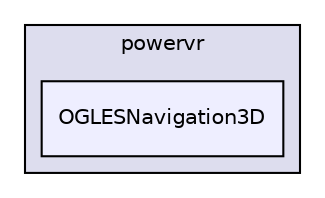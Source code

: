 digraph "PVR/SDK_3.4/Examples/Advanced/Navigation3D/OGLES/Build/Android/src/com/powervr/OGLESNavigation3D" {
  compound=true
  node [ fontsize="10", fontname="Helvetica"];
  edge [ labelfontsize="10", labelfontname="Helvetica"];
  subgraph clusterdir_5cb7f923c3030e8be3c95a8ec5776ac0 {
    graph [ bgcolor="#ddddee", pencolor="black", label="powervr" fontname="Helvetica", fontsize="10", URL="dir_5cb7f923c3030e8be3c95a8ec5776ac0.html"]
  dir_76009c4c6efaac21bee12361dba483d2 [shape=box, label="OGLESNavigation3D", style="filled", fillcolor="#eeeeff", pencolor="black", URL="dir_76009c4c6efaac21bee12361dba483d2.html"];
  }
}
